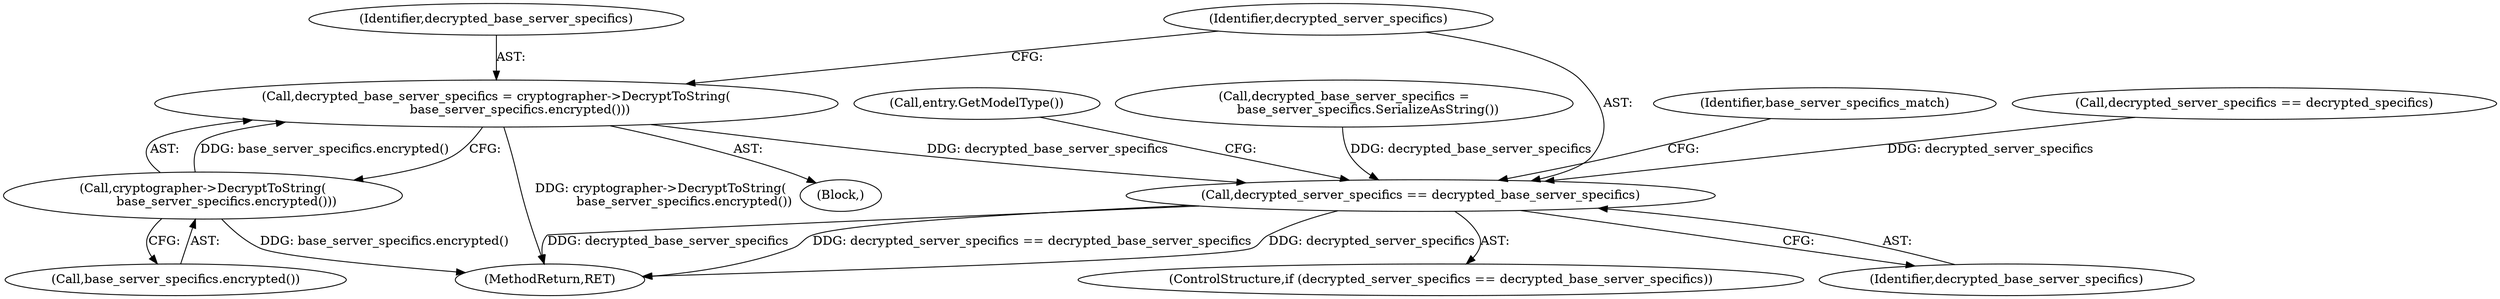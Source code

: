 digraph "0_Chrome_fcd3a7a671ecf2d5f46ea34787d27507a914d2f5_5@API" {
"1000281" [label="(Call,decrypted_base_server_specifics = cryptographer->DecryptToString(\n            base_server_specifics.encrypted()))"];
"1000283" [label="(Call,cryptographer->DecryptToString(\n            base_server_specifics.encrypted()))"];
"1000286" [label="(Call,decrypted_server_specifics == decrypted_base_server_specifics)"];
"1000276" [label="(Call,decrypted_base_server_specifics =\n            base_server_specifics.SerializeAsString())"];
"1000287" [label="(Identifier,decrypted_server_specifics)"];
"1000290" [label="(Identifier,base_server_specifics_match)"];
"1000282" [label="(Identifier,decrypted_base_server_specifics)"];
"1000283" [label="(Call,cryptographer->DecryptToString(\n            base_server_specifics.encrypted()))"];
"1000280" [label="(Block,)"];
"1000250" [label="(Call,decrypted_server_specifics == decrypted_specifics)"];
"1000517" [label="(MethodReturn,RET)"];
"1000286" [label="(Call,decrypted_server_specifics == decrypted_base_server_specifics)"];
"1000294" [label="(Call,entry.GetModelType())"];
"1000284" [label="(Call,base_server_specifics.encrypted())"];
"1000285" [label="(ControlStructure,if (decrypted_server_specifics == decrypted_base_server_specifics))"];
"1000281" [label="(Call,decrypted_base_server_specifics = cryptographer->DecryptToString(\n            base_server_specifics.encrypted()))"];
"1000288" [label="(Identifier,decrypted_base_server_specifics)"];
"1000281" -> "1000280"  [label="AST: "];
"1000281" -> "1000283"  [label="CFG: "];
"1000282" -> "1000281"  [label="AST: "];
"1000283" -> "1000281"  [label="AST: "];
"1000287" -> "1000281"  [label="CFG: "];
"1000281" -> "1000517"  [label="DDG: cryptographer->DecryptToString(\n            base_server_specifics.encrypted())"];
"1000283" -> "1000281"  [label="DDG: base_server_specifics.encrypted()"];
"1000281" -> "1000286"  [label="DDG: decrypted_base_server_specifics"];
"1000283" -> "1000284"  [label="CFG: "];
"1000284" -> "1000283"  [label="AST: "];
"1000283" -> "1000517"  [label="DDG: base_server_specifics.encrypted()"];
"1000286" -> "1000285"  [label="AST: "];
"1000286" -> "1000288"  [label="CFG: "];
"1000287" -> "1000286"  [label="AST: "];
"1000288" -> "1000286"  [label="AST: "];
"1000290" -> "1000286"  [label="CFG: "];
"1000294" -> "1000286"  [label="CFG: "];
"1000286" -> "1000517"  [label="DDG: decrypted_server_specifics == decrypted_base_server_specifics"];
"1000286" -> "1000517"  [label="DDG: decrypted_server_specifics"];
"1000286" -> "1000517"  [label="DDG: decrypted_base_server_specifics"];
"1000250" -> "1000286"  [label="DDG: decrypted_server_specifics"];
"1000276" -> "1000286"  [label="DDG: decrypted_base_server_specifics"];
}
